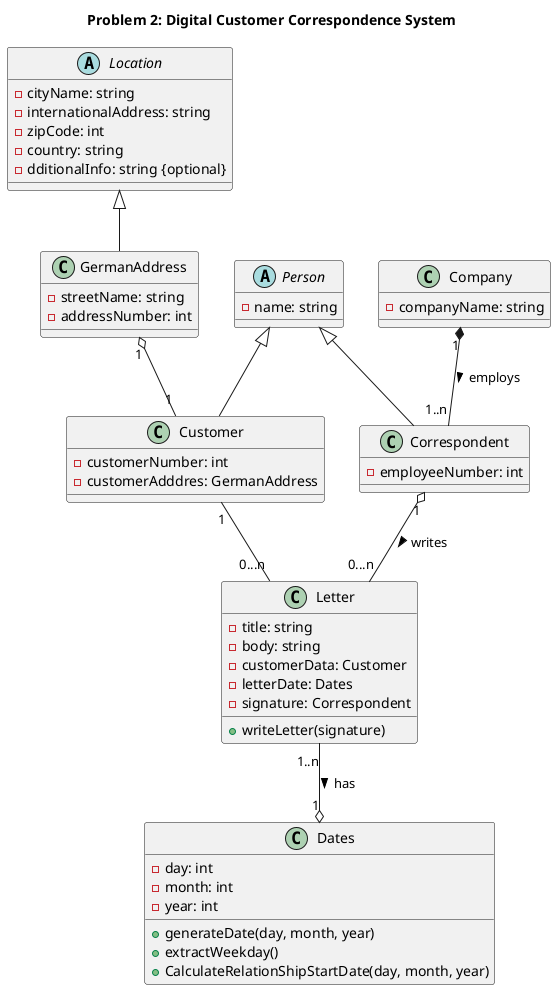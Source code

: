 @startuml

title Problem 2: Digital Customer Correspondence System

abstract class Person {
    -name: string
}


abstract class Location {
    -cityName: string
    -internationalAddress: string
    -zipCode: int
    -country: string
    -dditionalInfo: string {optional}
}

class GermanAddress {
    -streetName: string
    -addressNumber: int
}

class Company{
    -companyName: string
}

class Letter {
    -title: string
    -body: string
    -customerData: Customer
    -letterDate: Dates
    -signature: Correspondent
    +writeLetter(signature)
}

class Customer {
    -customerNumber: int
	-customerAdddres: GermanAddress
}

class Correspondent {
    -employeeNumber: int
}

class Dates {
    -day: int
    -month: int
    -year: int
    +generateDate(day, month, year)
    +extractWeekday()
	+CalculateRelationShipStartDate(day, month, year)
    
}

Person <|-- Customer
Person <|-- Correspondent
Location <|-- GermanAddress
Correspondent "1" o-- "0...n" Letter: writes >
Company "1" *-- "1..n" Correspondent: employs >
Customer "1" -- "0...n" Letter
Letter "1..n"  --o "1" Dates:has >
GermanAddress "1" o-- "1" Customer

@enduml